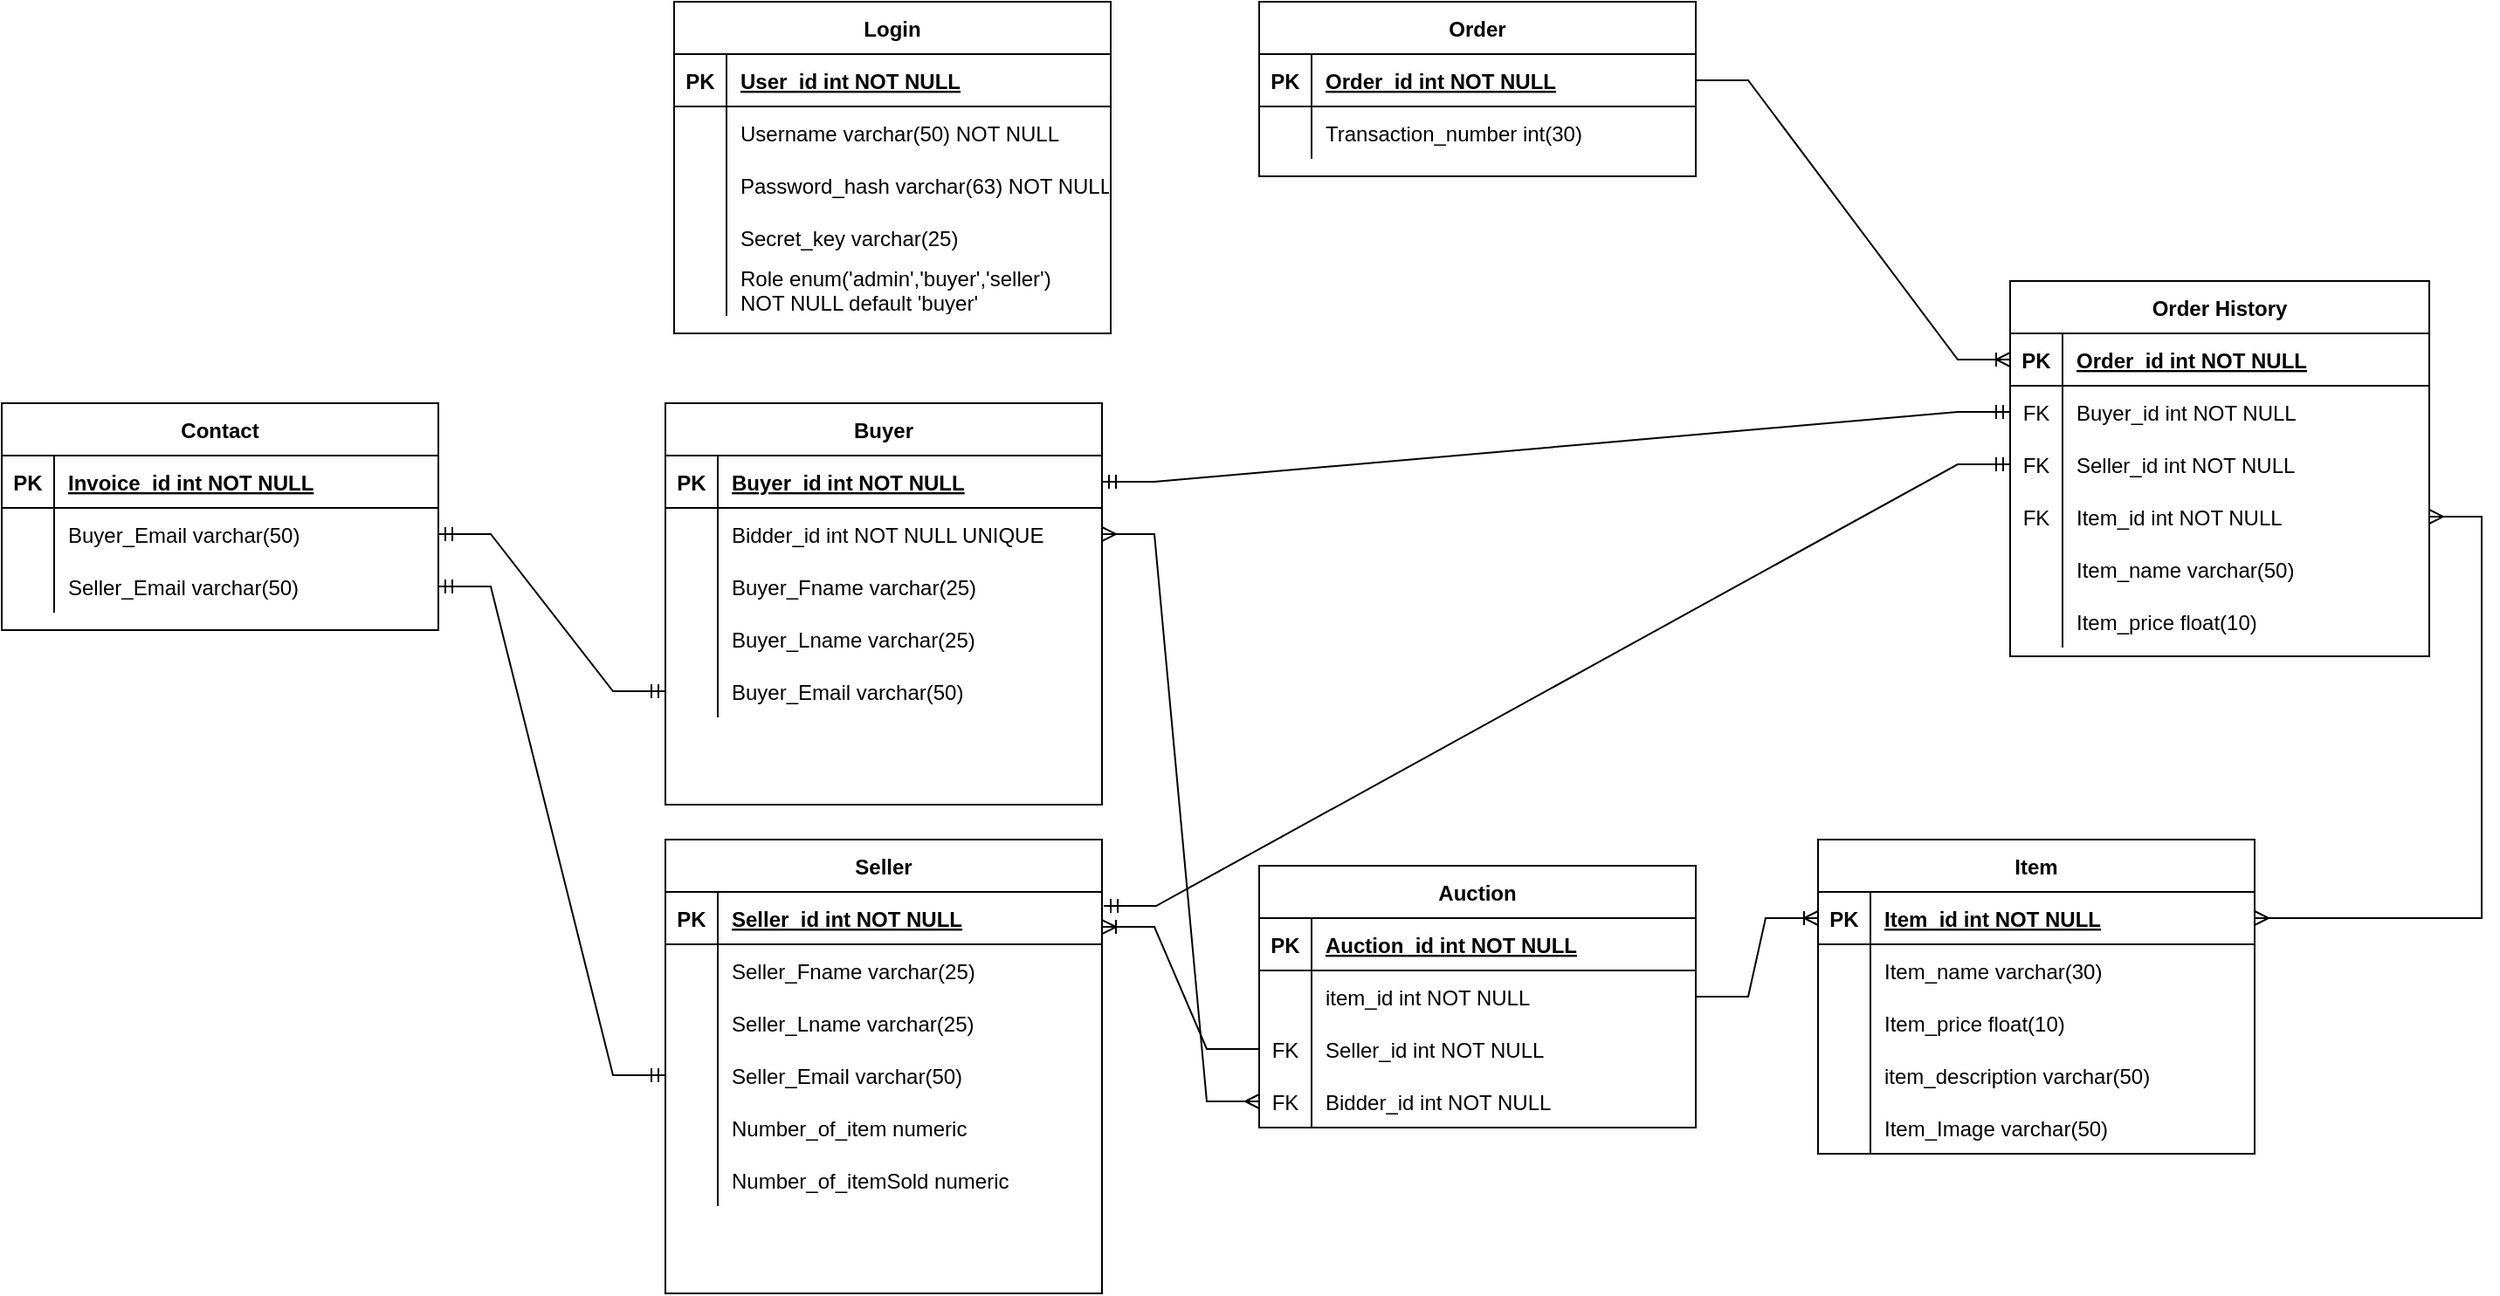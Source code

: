 <mxfile version="20.5.1" type="github">
  <diagram id="R2lEEEUBdFMjLlhIrx00" name="Page-1">
    <mxGraphModel dx="2512" dy="762" grid="1" gridSize="10" guides="1" tooltips="1" connect="1" arrows="1" fold="1" page="1" pageScale="1" pageWidth="850" pageHeight="1100" math="0" shadow="0" extFonts="Permanent Marker^https://fonts.googleapis.com/css?family=Permanent+Marker">
      <root>
        <mxCell id="0" />
        <mxCell id="1" parent="0" />
        <mxCell id="C-vyLk0tnHw3VtMMgP7b-23" value="Login" style="shape=table;startSize=30;container=1;collapsible=1;childLayout=tableLayout;fixedRows=1;rowLines=0;fontStyle=1;align=center;resizeLast=1;" parent="1" vertex="1">
          <mxGeometry x="175" y="40" width="250" height="190" as="geometry" />
        </mxCell>
        <mxCell id="C-vyLk0tnHw3VtMMgP7b-24" value="" style="shape=partialRectangle;collapsible=0;dropTarget=0;pointerEvents=0;fillColor=none;points=[[0,0.5],[1,0.5]];portConstraint=eastwest;top=0;left=0;right=0;bottom=1;" parent="C-vyLk0tnHw3VtMMgP7b-23" vertex="1">
          <mxGeometry y="30" width="250" height="30" as="geometry" />
        </mxCell>
        <mxCell id="C-vyLk0tnHw3VtMMgP7b-25" value="PK" style="shape=partialRectangle;overflow=hidden;connectable=0;fillColor=none;top=0;left=0;bottom=0;right=0;fontStyle=1;" parent="C-vyLk0tnHw3VtMMgP7b-24" vertex="1">
          <mxGeometry width="30" height="30" as="geometry">
            <mxRectangle width="30" height="30" as="alternateBounds" />
          </mxGeometry>
        </mxCell>
        <mxCell id="C-vyLk0tnHw3VtMMgP7b-26" value="User_id int NOT NULL " style="shape=partialRectangle;overflow=hidden;connectable=0;fillColor=none;top=0;left=0;bottom=0;right=0;align=left;spacingLeft=6;fontStyle=5;" parent="C-vyLk0tnHw3VtMMgP7b-24" vertex="1">
          <mxGeometry x="30" width="220" height="30" as="geometry">
            <mxRectangle width="220" height="30" as="alternateBounds" />
          </mxGeometry>
        </mxCell>
        <mxCell id="C-vyLk0tnHw3VtMMgP7b-27" value="" style="shape=partialRectangle;collapsible=0;dropTarget=0;pointerEvents=0;fillColor=none;points=[[0,0.5],[1,0.5]];portConstraint=eastwest;top=0;left=0;right=0;bottom=0;" parent="C-vyLk0tnHw3VtMMgP7b-23" vertex="1">
          <mxGeometry y="60" width="250" height="30" as="geometry" />
        </mxCell>
        <mxCell id="C-vyLk0tnHw3VtMMgP7b-28" value="" style="shape=partialRectangle;overflow=hidden;connectable=0;fillColor=none;top=0;left=0;bottom=0;right=0;" parent="C-vyLk0tnHw3VtMMgP7b-27" vertex="1">
          <mxGeometry width="30" height="30" as="geometry">
            <mxRectangle width="30" height="30" as="alternateBounds" />
          </mxGeometry>
        </mxCell>
        <mxCell id="C-vyLk0tnHw3VtMMgP7b-29" value="Username varchar(50) NOT NULL" style="shape=partialRectangle;overflow=hidden;connectable=0;fillColor=none;top=0;left=0;bottom=0;right=0;align=left;spacingLeft=6;" parent="C-vyLk0tnHw3VtMMgP7b-27" vertex="1">
          <mxGeometry x="30" width="220" height="30" as="geometry">
            <mxRectangle width="220" height="30" as="alternateBounds" />
          </mxGeometry>
        </mxCell>
        <mxCell id="_lSd-a1rC-g0M-HqRuhi-21" value="" style="shape=partialRectangle;collapsible=0;dropTarget=0;pointerEvents=0;fillColor=none;points=[[0,0.5],[1,0.5]];portConstraint=eastwest;top=0;left=0;right=0;bottom=0;" parent="C-vyLk0tnHw3VtMMgP7b-23" vertex="1">
          <mxGeometry y="90" width="250" height="30" as="geometry" />
        </mxCell>
        <mxCell id="_lSd-a1rC-g0M-HqRuhi-22" value="" style="shape=partialRectangle;overflow=hidden;connectable=0;fillColor=none;top=0;left=0;bottom=0;right=0;" parent="_lSd-a1rC-g0M-HqRuhi-21" vertex="1">
          <mxGeometry width="30" height="30" as="geometry">
            <mxRectangle width="30" height="30" as="alternateBounds" />
          </mxGeometry>
        </mxCell>
        <mxCell id="_lSd-a1rC-g0M-HqRuhi-23" value="Password_hash varchar(63) NOT NULL" style="shape=partialRectangle;overflow=hidden;connectable=0;fillColor=none;top=0;left=0;bottom=0;right=0;align=left;spacingLeft=6;" parent="_lSd-a1rC-g0M-HqRuhi-21" vertex="1">
          <mxGeometry x="30" width="220" height="30" as="geometry">
            <mxRectangle width="220" height="30" as="alternateBounds" />
          </mxGeometry>
        </mxCell>
        <mxCell id="_lSd-a1rC-g0M-HqRuhi-24" value="" style="shape=partialRectangle;collapsible=0;dropTarget=0;pointerEvents=0;fillColor=none;points=[[0,0.5],[1,0.5]];portConstraint=eastwest;top=0;left=0;right=0;bottom=0;" parent="C-vyLk0tnHw3VtMMgP7b-23" vertex="1">
          <mxGeometry y="120" width="250" height="30" as="geometry" />
        </mxCell>
        <mxCell id="_lSd-a1rC-g0M-HqRuhi-25" value="" style="shape=partialRectangle;overflow=hidden;connectable=0;fillColor=none;top=0;left=0;bottom=0;right=0;" parent="_lSd-a1rC-g0M-HqRuhi-24" vertex="1">
          <mxGeometry width="30" height="30" as="geometry">
            <mxRectangle width="30" height="30" as="alternateBounds" />
          </mxGeometry>
        </mxCell>
        <mxCell id="_lSd-a1rC-g0M-HqRuhi-26" value="Secret_key varchar(25)" style="shape=partialRectangle;overflow=hidden;connectable=0;fillColor=none;top=0;left=0;bottom=0;right=0;align=left;spacingLeft=6;" parent="_lSd-a1rC-g0M-HqRuhi-24" vertex="1">
          <mxGeometry x="30" width="220" height="30" as="geometry">
            <mxRectangle width="220" height="30" as="alternateBounds" />
          </mxGeometry>
        </mxCell>
        <mxCell id="_lSd-a1rC-g0M-HqRuhi-27" value="" style="shape=partialRectangle;collapsible=0;dropTarget=0;pointerEvents=0;fillColor=none;points=[[0,0.5],[1,0.5]];portConstraint=eastwest;top=0;left=0;right=0;bottom=0;" parent="C-vyLk0tnHw3VtMMgP7b-23" vertex="1">
          <mxGeometry y="150" width="250" height="30" as="geometry" />
        </mxCell>
        <mxCell id="_lSd-a1rC-g0M-HqRuhi-28" value="" style="shape=partialRectangle;overflow=hidden;connectable=0;fillColor=none;top=0;left=0;bottom=0;right=0;" parent="_lSd-a1rC-g0M-HqRuhi-27" vertex="1">
          <mxGeometry width="30" height="30" as="geometry">
            <mxRectangle width="30" height="30" as="alternateBounds" />
          </mxGeometry>
        </mxCell>
        <mxCell id="_lSd-a1rC-g0M-HqRuhi-29" value="Role enum(&#39;admin&#39;,&#39;buyer&#39;,&#39;seller&#39;) &#xa;NOT NULL default &#39;buyer&#39;" style="shape=partialRectangle;overflow=hidden;connectable=0;fillColor=none;top=0;left=0;bottom=0;right=0;align=left;spacingLeft=6;" parent="_lSd-a1rC-g0M-HqRuhi-27" vertex="1">
          <mxGeometry x="30" width="220" height="30" as="geometry">
            <mxRectangle width="220" height="30" as="alternateBounds" />
          </mxGeometry>
        </mxCell>
        <mxCell id="_lSd-a1rC-g0M-HqRuhi-33" value="Order History" style="shape=table;startSize=30;container=1;collapsible=1;childLayout=tableLayout;fixedRows=1;rowLines=0;fontStyle=1;align=center;resizeLast=1;" parent="1" vertex="1">
          <mxGeometry x="940" y="200" width="240" height="215" as="geometry" />
        </mxCell>
        <mxCell id="_lSd-a1rC-g0M-HqRuhi-34" value="" style="shape=tableRow;horizontal=0;startSize=0;swimlaneHead=0;swimlaneBody=0;fillColor=none;collapsible=0;dropTarget=0;points=[[0,0.5],[1,0.5]];portConstraint=eastwest;top=0;left=0;right=0;bottom=1;" parent="_lSd-a1rC-g0M-HqRuhi-33" vertex="1">
          <mxGeometry y="30" width="240" height="30" as="geometry" />
        </mxCell>
        <mxCell id="_lSd-a1rC-g0M-HqRuhi-35" value="PK" style="shape=partialRectangle;connectable=0;fillColor=none;top=0;left=0;bottom=0;right=0;fontStyle=1;overflow=hidden;" parent="_lSd-a1rC-g0M-HqRuhi-34" vertex="1">
          <mxGeometry width="30" height="30" as="geometry">
            <mxRectangle width="30" height="30" as="alternateBounds" />
          </mxGeometry>
        </mxCell>
        <mxCell id="_lSd-a1rC-g0M-HqRuhi-36" value="Order_id int NOT NULL" style="shape=partialRectangle;connectable=0;fillColor=none;top=0;left=0;bottom=0;right=0;align=left;spacingLeft=6;fontStyle=5;overflow=hidden;" parent="_lSd-a1rC-g0M-HqRuhi-34" vertex="1">
          <mxGeometry x="30" width="210" height="30" as="geometry">
            <mxRectangle width="210" height="30" as="alternateBounds" />
          </mxGeometry>
        </mxCell>
        <mxCell id="_lSd-a1rC-g0M-HqRuhi-37" value="" style="shape=tableRow;horizontal=0;startSize=0;swimlaneHead=0;swimlaneBody=0;fillColor=none;collapsible=0;dropTarget=0;points=[[0,0.5],[1,0.5]];portConstraint=eastwest;top=0;left=0;right=0;bottom=0;" parent="_lSd-a1rC-g0M-HqRuhi-33" vertex="1">
          <mxGeometry y="60" width="240" height="30" as="geometry" />
        </mxCell>
        <mxCell id="_lSd-a1rC-g0M-HqRuhi-38" value="FK" style="shape=partialRectangle;connectable=0;fillColor=none;top=0;left=0;bottom=0;right=0;editable=1;overflow=hidden;" parent="_lSd-a1rC-g0M-HqRuhi-37" vertex="1">
          <mxGeometry width="30" height="30" as="geometry">
            <mxRectangle width="30" height="30" as="alternateBounds" />
          </mxGeometry>
        </mxCell>
        <mxCell id="_lSd-a1rC-g0M-HqRuhi-39" value="Buyer_id int NOT NULL" style="shape=partialRectangle;connectable=0;fillColor=none;top=0;left=0;bottom=0;right=0;align=left;spacingLeft=6;overflow=hidden;" parent="_lSd-a1rC-g0M-HqRuhi-37" vertex="1">
          <mxGeometry x="30" width="210" height="30" as="geometry">
            <mxRectangle width="210" height="30" as="alternateBounds" />
          </mxGeometry>
        </mxCell>
        <mxCell id="_lSd-a1rC-g0M-HqRuhi-49" value="" style="shape=tableRow;horizontal=0;startSize=0;swimlaneHead=0;swimlaneBody=0;fillColor=none;collapsible=0;dropTarget=0;points=[[0,0.5],[1,0.5]];portConstraint=eastwest;top=0;left=0;right=0;bottom=0;" parent="_lSd-a1rC-g0M-HqRuhi-33" vertex="1">
          <mxGeometry y="90" width="240" height="30" as="geometry" />
        </mxCell>
        <mxCell id="_lSd-a1rC-g0M-HqRuhi-50" value="FK" style="shape=partialRectangle;connectable=0;fillColor=none;top=0;left=0;bottom=0;right=0;editable=1;overflow=hidden;" parent="_lSd-a1rC-g0M-HqRuhi-49" vertex="1">
          <mxGeometry width="30" height="30" as="geometry">
            <mxRectangle width="30" height="30" as="alternateBounds" />
          </mxGeometry>
        </mxCell>
        <mxCell id="_lSd-a1rC-g0M-HqRuhi-51" value="Seller_id int NOT NULL" style="shape=partialRectangle;connectable=0;fillColor=none;top=0;left=0;bottom=0;right=0;align=left;spacingLeft=6;overflow=hidden;" parent="_lSd-a1rC-g0M-HqRuhi-49" vertex="1">
          <mxGeometry x="30" width="210" height="30" as="geometry">
            <mxRectangle width="210" height="30" as="alternateBounds" />
          </mxGeometry>
        </mxCell>
        <mxCell id="_lSd-a1rC-g0M-HqRuhi-40" value="" style="shape=tableRow;horizontal=0;startSize=0;swimlaneHead=0;swimlaneBody=0;fillColor=none;collapsible=0;dropTarget=0;points=[[0,0.5],[1,0.5]];portConstraint=eastwest;top=0;left=0;right=0;bottom=0;" parent="_lSd-a1rC-g0M-HqRuhi-33" vertex="1">
          <mxGeometry y="120" width="240" height="30" as="geometry" />
        </mxCell>
        <mxCell id="_lSd-a1rC-g0M-HqRuhi-41" value="FK" style="shape=partialRectangle;connectable=0;fillColor=none;top=0;left=0;bottom=0;right=0;editable=1;overflow=hidden;" parent="_lSd-a1rC-g0M-HqRuhi-40" vertex="1">
          <mxGeometry width="30" height="30" as="geometry">
            <mxRectangle width="30" height="30" as="alternateBounds" />
          </mxGeometry>
        </mxCell>
        <mxCell id="_lSd-a1rC-g0M-HqRuhi-42" value="Item_id int NOT NULL" style="shape=partialRectangle;connectable=0;fillColor=none;top=0;left=0;bottom=0;right=0;align=left;spacingLeft=6;overflow=hidden;" parent="_lSd-a1rC-g0M-HqRuhi-40" vertex="1">
          <mxGeometry x="30" width="210" height="30" as="geometry">
            <mxRectangle width="210" height="30" as="alternateBounds" />
          </mxGeometry>
        </mxCell>
        <mxCell id="_lSd-a1rC-g0M-HqRuhi-43" value="" style="shape=tableRow;horizontal=0;startSize=0;swimlaneHead=0;swimlaneBody=0;fillColor=none;collapsible=0;dropTarget=0;points=[[0,0.5],[1,0.5]];portConstraint=eastwest;top=0;left=0;right=0;bottom=0;" parent="_lSd-a1rC-g0M-HqRuhi-33" vertex="1">
          <mxGeometry y="150" width="240" height="30" as="geometry" />
        </mxCell>
        <mxCell id="_lSd-a1rC-g0M-HqRuhi-44" value="" style="shape=partialRectangle;connectable=0;fillColor=none;top=0;left=0;bottom=0;right=0;editable=1;overflow=hidden;" parent="_lSd-a1rC-g0M-HqRuhi-43" vertex="1">
          <mxGeometry width="30" height="30" as="geometry">
            <mxRectangle width="30" height="30" as="alternateBounds" />
          </mxGeometry>
        </mxCell>
        <mxCell id="_lSd-a1rC-g0M-HqRuhi-45" value="Item_name varchar(50)" style="shape=partialRectangle;connectable=0;fillColor=none;top=0;left=0;bottom=0;right=0;align=left;spacingLeft=6;overflow=hidden;" parent="_lSd-a1rC-g0M-HqRuhi-43" vertex="1">
          <mxGeometry x="30" width="210" height="30" as="geometry">
            <mxRectangle width="210" height="30" as="alternateBounds" />
          </mxGeometry>
        </mxCell>
        <mxCell id="_lSd-a1rC-g0M-HqRuhi-46" value="" style="shape=tableRow;horizontal=0;startSize=0;swimlaneHead=0;swimlaneBody=0;fillColor=none;collapsible=0;dropTarget=0;points=[[0,0.5],[1,0.5]];portConstraint=eastwest;top=0;left=0;right=0;bottom=0;" parent="_lSd-a1rC-g0M-HqRuhi-33" vertex="1">
          <mxGeometry y="180" width="240" height="30" as="geometry" />
        </mxCell>
        <mxCell id="_lSd-a1rC-g0M-HqRuhi-47" value="" style="shape=partialRectangle;connectable=0;fillColor=none;top=0;left=0;bottom=0;right=0;editable=1;overflow=hidden;" parent="_lSd-a1rC-g0M-HqRuhi-46" vertex="1">
          <mxGeometry width="30" height="30" as="geometry">
            <mxRectangle width="30" height="30" as="alternateBounds" />
          </mxGeometry>
        </mxCell>
        <mxCell id="_lSd-a1rC-g0M-HqRuhi-48" value="Item_price float(10)" style="shape=partialRectangle;connectable=0;fillColor=none;top=0;left=0;bottom=0;right=0;align=left;spacingLeft=6;overflow=hidden;" parent="_lSd-a1rC-g0M-HqRuhi-46" vertex="1">
          <mxGeometry x="30" width="210" height="30" as="geometry">
            <mxRectangle width="210" height="30" as="alternateBounds" />
          </mxGeometry>
        </mxCell>
        <mxCell id="_lSd-a1rC-g0M-HqRuhi-52" value="Buyer" style="shape=table;startSize=30;container=1;collapsible=1;childLayout=tableLayout;fixedRows=1;rowLines=0;fontStyle=1;align=center;resizeLast=1;" parent="1" vertex="1">
          <mxGeometry x="170" y="270" width="250" height="230" as="geometry" />
        </mxCell>
        <mxCell id="_lSd-a1rC-g0M-HqRuhi-53" value="" style="shape=tableRow;horizontal=0;startSize=0;swimlaneHead=0;swimlaneBody=0;fillColor=none;collapsible=0;dropTarget=0;points=[[0,0.5],[1,0.5]];portConstraint=eastwest;top=0;left=0;right=0;bottom=1;" parent="_lSd-a1rC-g0M-HqRuhi-52" vertex="1">
          <mxGeometry y="30" width="250" height="30" as="geometry" />
        </mxCell>
        <mxCell id="_lSd-a1rC-g0M-HqRuhi-54" value="PK" style="shape=partialRectangle;connectable=0;fillColor=none;top=0;left=0;bottom=0;right=0;fontStyle=1;overflow=hidden;" parent="_lSd-a1rC-g0M-HqRuhi-53" vertex="1">
          <mxGeometry width="30" height="30" as="geometry">
            <mxRectangle width="30" height="30" as="alternateBounds" />
          </mxGeometry>
        </mxCell>
        <mxCell id="_lSd-a1rC-g0M-HqRuhi-55" value="Buyer_id int NOT NULL" style="shape=partialRectangle;connectable=0;fillColor=none;top=0;left=0;bottom=0;right=0;align=left;spacingLeft=6;fontStyle=5;overflow=hidden;" parent="_lSd-a1rC-g0M-HqRuhi-53" vertex="1">
          <mxGeometry x="30" width="220" height="30" as="geometry">
            <mxRectangle width="220" height="30" as="alternateBounds" />
          </mxGeometry>
        </mxCell>
        <mxCell id="_lSd-a1rC-g0M-HqRuhi-62" value="" style="shape=tableRow;horizontal=0;startSize=0;swimlaneHead=0;swimlaneBody=0;fillColor=none;collapsible=0;dropTarget=0;points=[[0,0.5],[1,0.5]];portConstraint=eastwest;top=0;left=0;right=0;bottom=0;" parent="_lSd-a1rC-g0M-HqRuhi-52" vertex="1">
          <mxGeometry y="60" width="250" height="30" as="geometry" />
        </mxCell>
        <mxCell id="_lSd-a1rC-g0M-HqRuhi-63" value="" style="shape=partialRectangle;connectable=0;fillColor=none;top=0;left=0;bottom=0;right=0;editable=1;overflow=hidden;" parent="_lSd-a1rC-g0M-HqRuhi-62" vertex="1">
          <mxGeometry width="30" height="30" as="geometry">
            <mxRectangle width="30" height="30" as="alternateBounds" />
          </mxGeometry>
        </mxCell>
        <mxCell id="_lSd-a1rC-g0M-HqRuhi-64" value="Bidder_id int NOT NULL UNIQUE" style="shape=partialRectangle;connectable=0;fillColor=none;top=0;left=0;bottom=0;right=0;align=left;spacingLeft=6;overflow=hidden;" parent="_lSd-a1rC-g0M-HqRuhi-62" vertex="1">
          <mxGeometry x="30" width="220" height="30" as="geometry">
            <mxRectangle width="220" height="30" as="alternateBounds" />
          </mxGeometry>
        </mxCell>
        <mxCell id="_lSd-a1rC-g0M-HqRuhi-56" value="" style="shape=tableRow;horizontal=0;startSize=0;swimlaneHead=0;swimlaneBody=0;fillColor=none;collapsible=0;dropTarget=0;points=[[0,0.5],[1,0.5]];portConstraint=eastwest;top=0;left=0;right=0;bottom=0;" parent="_lSd-a1rC-g0M-HqRuhi-52" vertex="1">
          <mxGeometry y="90" width="250" height="30" as="geometry" />
        </mxCell>
        <mxCell id="_lSd-a1rC-g0M-HqRuhi-57" value="" style="shape=partialRectangle;connectable=0;fillColor=none;top=0;left=0;bottom=0;right=0;editable=1;overflow=hidden;" parent="_lSd-a1rC-g0M-HqRuhi-56" vertex="1">
          <mxGeometry width="30" height="30" as="geometry">
            <mxRectangle width="30" height="30" as="alternateBounds" />
          </mxGeometry>
        </mxCell>
        <mxCell id="_lSd-a1rC-g0M-HqRuhi-58" value="Buyer_Fname varchar(25)" style="shape=partialRectangle;connectable=0;fillColor=none;top=0;left=0;bottom=0;right=0;align=left;spacingLeft=6;overflow=hidden;" parent="_lSd-a1rC-g0M-HqRuhi-56" vertex="1">
          <mxGeometry x="30" width="220" height="30" as="geometry">
            <mxRectangle width="220" height="30" as="alternateBounds" />
          </mxGeometry>
        </mxCell>
        <mxCell id="_lSd-a1rC-g0M-HqRuhi-59" value="" style="shape=tableRow;horizontal=0;startSize=0;swimlaneHead=0;swimlaneBody=0;fillColor=none;collapsible=0;dropTarget=0;points=[[0,0.5],[1,0.5]];portConstraint=eastwest;top=0;left=0;right=0;bottom=0;" parent="_lSd-a1rC-g0M-HqRuhi-52" vertex="1">
          <mxGeometry y="120" width="250" height="30" as="geometry" />
        </mxCell>
        <mxCell id="_lSd-a1rC-g0M-HqRuhi-60" value="" style="shape=partialRectangle;connectable=0;fillColor=none;top=0;left=0;bottom=0;right=0;editable=1;overflow=hidden;" parent="_lSd-a1rC-g0M-HqRuhi-59" vertex="1">
          <mxGeometry width="30" height="30" as="geometry">
            <mxRectangle width="30" height="30" as="alternateBounds" />
          </mxGeometry>
        </mxCell>
        <mxCell id="_lSd-a1rC-g0M-HqRuhi-61" value="Buyer_Lname varchar(25)" style="shape=partialRectangle;connectable=0;fillColor=none;top=0;left=0;bottom=0;right=0;align=left;spacingLeft=6;overflow=hidden;" parent="_lSd-a1rC-g0M-HqRuhi-59" vertex="1">
          <mxGeometry x="30" width="220" height="30" as="geometry">
            <mxRectangle width="220" height="30" as="alternateBounds" />
          </mxGeometry>
        </mxCell>
        <mxCell id="T-8XhA00Zrb-zEVhztFr-24" value="" style="shape=tableRow;horizontal=0;startSize=0;swimlaneHead=0;swimlaneBody=0;fillColor=none;collapsible=0;dropTarget=0;points=[[0,0.5],[1,0.5]];portConstraint=eastwest;top=0;left=0;right=0;bottom=0;" vertex="1" parent="_lSd-a1rC-g0M-HqRuhi-52">
          <mxGeometry y="150" width="250" height="30" as="geometry" />
        </mxCell>
        <mxCell id="T-8XhA00Zrb-zEVhztFr-25" value="" style="shape=partialRectangle;connectable=0;fillColor=none;top=0;left=0;bottom=0;right=0;editable=1;overflow=hidden;" vertex="1" parent="T-8XhA00Zrb-zEVhztFr-24">
          <mxGeometry width="30" height="30" as="geometry">
            <mxRectangle width="30" height="30" as="alternateBounds" />
          </mxGeometry>
        </mxCell>
        <mxCell id="T-8XhA00Zrb-zEVhztFr-26" value="Buyer_Email varchar(50)" style="shape=partialRectangle;connectable=0;fillColor=none;top=0;left=0;bottom=0;right=0;align=left;spacingLeft=6;overflow=hidden;" vertex="1" parent="T-8XhA00Zrb-zEVhztFr-24">
          <mxGeometry x="30" width="220" height="30" as="geometry">
            <mxRectangle width="220" height="30" as="alternateBounds" />
          </mxGeometry>
        </mxCell>
        <mxCell id="_lSd-a1rC-g0M-HqRuhi-65" value="Seller" style="shape=table;startSize=30;container=1;collapsible=1;childLayout=tableLayout;fixedRows=1;rowLines=0;fontStyle=1;align=center;resizeLast=1;" parent="1" vertex="1">
          <mxGeometry x="170" y="520" width="250" height="260" as="geometry" />
        </mxCell>
        <mxCell id="_lSd-a1rC-g0M-HqRuhi-66" value="" style="shape=tableRow;horizontal=0;startSize=0;swimlaneHead=0;swimlaneBody=0;fillColor=none;collapsible=0;dropTarget=0;points=[[0,0.5],[1,0.5]];portConstraint=eastwest;top=0;left=0;right=0;bottom=1;" parent="_lSd-a1rC-g0M-HqRuhi-65" vertex="1">
          <mxGeometry y="30" width="250" height="30" as="geometry" />
        </mxCell>
        <mxCell id="_lSd-a1rC-g0M-HqRuhi-67" value="PK" style="shape=partialRectangle;connectable=0;fillColor=none;top=0;left=0;bottom=0;right=0;fontStyle=1;overflow=hidden;" parent="_lSd-a1rC-g0M-HqRuhi-66" vertex="1">
          <mxGeometry width="30" height="30" as="geometry">
            <mxRectangle width="30" height="30" as="alternateBounds" />
          </mxGeometry>
        </mxCell>
        <mxCell id="_lSd-a1rC-g0M-HqRuhi-68" value="Seller_id int NOT NULL" style="shape=partialRectangle;connectable=0;fillColor=none;top=0;left=0;bottom=0;right=0;align=left;spacingLeft=6;fontStyle=5;overflow=hidden;" parent="_lSd-a1rC-g0M-HqRuhi-66" vertex="1">
          <mxGeometry x="30" width="220" height="30" as="geometry">
            <mxRectangle width="220" height="30" as="alternateBounds" />
          </mxGeometry>
        </mxCell>
        <mxCell id="_lSd-a1rC-g0M-HqRuhi-69" value="" style="shape=tableRow;horizontal=0;startSize=0;swimlaneHead=0;swimlaneBody=0;fillColor=none;collapsible=0;dropTarget=0;points=[[0,0.5],[1,0.5]];portConstraint=eastwest;top=0;left=0;right=0;bottom=0;" parent="_lSd-a1rC-g0M-HqRuhi-65" vertex="1">
          <mxGeometry y="60" width="250" height="30" as="geometry" />
        </mxCell>
        <mxCell id="_lSd-a1rC-g0M-HqRuhi-70" value="" style="shape=partialRectangle;connectable=0;fillColor=none;top=0;left=0;bottom=0;right=0;editable=1;overflow=hidden;" parent="_lSd-a1rC-g0M-HqRuhi-69" vertex="1">
          <mxGeometry width="30" height="30" as="geometry">
            <mxRectangle width="30" height="30" as="alternateBounds" />
          </mxGeometry>
        </mxCell>
        <mxCell id="_lSd-a1rC-g0M-HqRuhi-71" value="Seller_Fname varchar(25)" style="shape=partialRectangle;connectable=0;fillColor=none;top=0;left=0;bottom=0;right=0;align=left;spacingLeft=6;overflow=hidden;" parent="_lSd-a1rC-g0M-HqRuhi-69" vertex="1">
          <mxGeometry x="30" width="220" height="30" as="geometry">
            <mxRectangle width="220" height="30" as="alternateBounds" />
          </mxGeometry>
        </mxCell>
        <mxCell id="_lSd-a1rC-g0M-HqRuhi-72" value="" style="shape=tableRow;horizontal=0;startSize=0;swimlaneHead=0;swimlaneBody=0;fillColor=none;collapsible=0;dropTarget=0;points=[[0,0.5],[1,0.5]];portConstraint=eastwest;top=0;left=0;right=0;bottom=0;" parent="_lSd-a1rC-g0M-HqRuhi-65" vertex="1">
          <mxGeometry y="90" width="250" height="30" as="geometry" />
        </mxCell>
        <mxCell id="_lSd-a1rC-g0M-HqRuhi-73" value="" style="shape=partialRectangle;connectable=0;fillColor=none;top=0;left=0;bottom=0;right=0;editable=1;overflow=hidden;" parent="_lSd-a1rC-g0M-HqRuhi-72" vertex="1">
          <mxGeometry width="30" height="30" as="geometry">
            <mxRectangle width="30" height="30" as="alternateBounds" />
          </mxGeometry>
        </mxCell>
        <mxCell id="_lSd-a1rC-g0M-HqRuhi-74" value="Seller_Lname varchar(25)" style="shape=partialRectangle;connectable=0;fillColor=none;top=0;left=0;bottom=0;right=0;align=left;spacingLeft=6;overflow=hidden;" parent="_lSd-a1rC-g0M-HqRuhi-72" vertex="1">
          <mxGeometry x="30" width="220" height="30" as="geometry">
            <mxRectangle width="220" height="30" as="alternateBounds" />
          </mxGeometry>
        </mxCell>
        <mxCell id="T-8XhA00Zrb-zEVhztFr-21" value="" style="shape=tableRow;horizontal=0;startSize=0;swimlaneHead=0;swimlaneBody=0;fillColor=none;collapsible=0;dropTarget=0;points=[[0,0.5],[1,0.5]];portConstraint=eastwest;top=0;left=0;right=0;bottom=0;" vertex="1" parent="_lSd-a1rC-g0M-HqRuhi-65">
          <mxGeometry y="120" width="250" height="30" as="geometry" />
        </mxCell>
        <mxCell id="T-8XhA00Zrb-zEVhztFr-22" value="" style="shape=partialRectangle;connectable=0;fillColor=none;top=0;left=0;bottom=0;right=0;editable=1;overflow=hidden;" vertex="1" parent="T-8XhA00Zrb-zEVhztFr-21">
          <mxGeometry width="30" height="30" as="geometry">
            <mxRectangle width="30" height="30" as="alternateBounds" />
          </mxGeometry>
        </mxCell>
        <mxCell id="T-8XhA00Zrb-zEVhztFr-23" value="Seller_Email varchar(50)" style="shape=partialRectangle;connectable=0;fillColor=none;top=0;left=0;bottom=0;right=0;align=left;spacingLeft=6;overflow=hidden;" vertex="1" parent="T-8XhA00Zrb-zEVhztFr-21">
          <mxGeometry x="30" width="220" height="30" as="geometry">
            <mxRectangle width="220" height="30" as="alternateBounds" />
          </mxGeometry>
        </mxCell>
        <mxCell id="T-8XhA00Zrb-zEVhztFr-18" value="" style="shape=tableRow;horizontal=0;startSize=0;swimlaneHead=0;swimlaneBody=0;fillColor=none;collapsible=0;dropTarget=0;points=[[0,0.5],[1,0.5]];portConstraint=eastwest;top=0;left=0;right=0;bottom=0;" vertex="1" parent="_lSd-a1rC-g0M-HqRuhi-65">
          <mxGeometry y="150" width="250" height="30" as="geometry" />
        </mxCell>
        <mxCell id="T-8XhA00Zrb-zEVhztFr-19" value="" style="shape=partialRectangle;connectable=0;fillColor=none;top=0;left=0;bottom=0;right=0;editable=1;overflow=hidden;" vertex="1" parent="T-8XhA00Zrb-zEVhztFr-18">
          <mxGeometry width="30" height="30" as="geometry">
            <mxRectangle width="30" height="30" as="alternateBounds" />
          </mxGeometry>
        </mxCell>
        <mxCell id="T-8XhA00Zrb-zEVhztFr-20" value="Number_of_item numeric" style="shape=partialRectangle;connectable=0;fillColor=none;top=0;left=0;bottom=0;right=0;align=left;spacingLeft=6;overflow=hidden;" vertex="1" parent="T-8XhA00Zrb-zEVhztFr-18">
          <mxGeometry x="30" width="220" height="30" as="geometry">
            <mxRectangle width="220" height="30" as="alternateBounds" />
          </mxGeometry>
        </mxCell>
        <mxCell id="_lSd-a1rC-g0M-HqRuhi-75" value="" style="shape=tableRow;horizontal=0;startSize=0;swimlaneHead=0;swimlaneBody=0;fillColor=none;collapsible=0;dropTarget=0;points=[[0,0.5],[1,0.5]];portConstraint=eastwest;top=0;left=0;right=0;bottom=0;" parent="_lSd-a1rC-g0M-HqRuhi-65" vertex="1">
          <mxGeometry y="180" width="250" height="30" as="geometry" />
        </mxCell>
        <mxCell id="_lSd-a1rC-g0M-HqRuhi-76" value="" style="shape=partialRectangle;connectable=0;fillColor=none;top=0;left=0;bottom=0;right=0;editable=1;overflow=hidden;" parent="_lSd-a1rC-g0M-HqRuhi-75" vertex="1">
          <mxGeometry width="30" height="30" as="geometry">
            <mxRectangle width="30" height="30" as="alternateBounds" />
          </mxGeometry>
        </mxCell>
        <mxCell id="_lSd-a1rC-g0M-HqRuhi-77" value="Number_of_itemSold numeric" style="shape=partialRectangle;connectable=0;fillColor=none;top=0;left=0;bottom=0;right=0;align=left;spacingLeft=6;overflow=hidden;" parent="_lSd-a1rC-g0M-HqRuhi-75" vertex="1">
          <mxGeometry x="30" width="220" height="30" as="geometry">
            <mxRectangle width="220" height="30" as="alternateBounds" />
          </mxGeometry>
        </mxCell>
        <mxCell id="_lSd-a1rC-g0M-HqRuhi-78" value="Item" style="shape=table;startSize=30;container=1;collapsible=1;childLayout=tableLayout;fixedRows=1;rowLines=0;fontStyle=1;align=center;resizeLast=1;" parent="1" vertex="1">
          <mxGeometry x="830" y="520" width="250" height="180" as="geometry" />
        </mxCell>
        <mxCell id="_lSd-a1rC-g0M-HqRuhi-79" value="" style="shape=tableRow;horizontal=0;startSize=0;swimlaneHead=0;swimlaneBody=0;fillColor=none;collapsible=0;dropTarget=0;points=[[0,0.5],[1,0.5]];portConstraint=eastwest;top=0;left=0;right=0;bottom=1;" parent="_lSd-a1rC-g0M-HqRuhi-78" vertex="1">
          <mxGeometry y="30" width="250" height="30" as="geometry" />
        </mxCell>
        <mxCell id="_lSd-a1rC-g0M-HqRuhi-80" value="PK" style="shape=partialRectangle;connectable=0;fillColor=none;top=0;left=0;bottom=0;right=0;fontStyle=1;overflow=hidden;" parent="_lSd-a1rC-g0M-HqRuhi-79" vertex="1">
          <mxGeometry width="30" height="30" as="geometry">
            <mxRectangle width="30" height="30" as="alternateBounds" />
          </mxGeometry>
        </mxCell>
        <mxCell id="_lSd-a1rC-g0M-HqRuhi-81" value="Item_id int NOT NULL" style="shape=partialRectangle;connectable=0;fillColor=none;top=0;left=0;bottom=0;right=0;align=left;spacingLeft=6;fontStyle=5;overflow=hidden;" parent="_lSd-a1rC-g0M-HqRuhi-79" vertex="1">
          <mxGeometry x="30" width="220" height="30" as="geometry">
            <mxRectangle width="220" height="30" as="alternateBounds" />
          </mxGeometry>
        </mxCell>
        <mxCell id="_lSd-a1rC-g0M-HqRuhi-82" value="" style="shape=tableRow;horizontal=0;startSize=0;swimlaneHead=0;swimlaneBody=0;fillColor=none;collapsible=0;dropTarget=0;points=[[0,0.5],[1,0.5]];portConstraint=eastwest;top=0;left=0;right=0;bottom=0;" parent="_lSd-a1rC-g0M-HqRuhi-78" vertex="1">
          <mxGeometry y="60" width="250" height="30" as="geometry" />
        </mxCell>
        <mxCell id="_lSd-a1rC-g0M-HqRuhi-83" value="" style="shape=partialRectangle;connectable=0;fillColor=none;top=0;left=0;bottom=0;right=0;editable=1;overflow=hidden;" parent="_lSd-a1rC-g0M-HqRuhi-82" vertex="1">
          <mxGeometry width="30" height="30" as="geometry">
            <mxRectangle width="30" height="30" as="alternateBounds" />
          </mxGeometry>
        </mxCell>
        <mxCell id="_lSd-a1rC-g0M-HqRuhi-84" value="Item_name varchar(30) " style="shape=partialRectangle;connectable=0;fillColor=none;top=0;left=0;bottom=0;right=0;align=left;spacingLeft=6;overflow=hidden;" parent="_lSd-a1rC-g0M-HqRuhi-82" vertex="1">
          <mxGeometry x="30" width="220" height="30" as="geometry">
            <mxRectangle width="220" height="30" as="alternateBounds" />
          </mxGeometry>
        </mxCell>
        <mxCell id="_lSd-a1rC-g0M-HqRuhi-85" value="" style="shape=tableRow;horizontal=0;startSize=0;swimlaneHead=0;swimlaneBody=0;fillColor=none;collapsible=0;dropTarget=0;points=[[0,0.5],[1,0.5]];portConstraint=eastwest;top=0;left=0;right=0;bottom=0;" parent="_lSd-a1rC-g0M-HqRuhi-78" vertex="1">
          <mxGeometry y="90" width="250" height="30" as="geometry" />
        </mxCell>
        <mxCell id="_lSd-a1rC-g0M-HqRuhi-86" value="" style="shape=partialRectangle;connectable=0;fillColor=none;top=0;left=0;bottom=0;right=0;editable=1;overflow=hidden;" parent="_lSd-a1rC-g0M-HqRuhi-85" vertex="1">
          <mxGeometry width="30" height="30" as="geometry">
            <mxRectangle width="30" height="30" as="alternateBounds" />
          </mxGeometry>
        </mxCell>
        <mxCell id="_lSd-a1rC-g0M-HqRuhi-87" value="Item_price float(10)" style="shape=partialRectangle;connectable=0;fillColor=none;top=0;left=0;bottom=0;right=0;align=left;spacingLeft=6;overflow=hidden;" parent="_lSd-a1rC-g0M-HqRuhi-85" vertex="1">
          <mxGeometry x="30" width="220" height="30" as="geometry">
            <mxRectangle width="220" height="30" as="alternateBounds" />
          </mxGeometry>
        </mxCell>
        <mxCell id="_lSd-a1rC-g0M-HqRuhi-88" value="" style="shape=tableRow;horizontal=0;startSize=0;swimlaneHead=0;swimlaneBody=0;fillColor=none;collapsible=0;dropTarget=0;points=[[0,0.5],[1,0.5]];portConstraint=eastwest;top=0;left=0;right=0;bottom=0;" parent="_lSd-a1rC-g0M-HqRuhi-78" vertex="1">
          <mxGeometry y="120" width="250" height="30" as="geometry" />
        </mxCell>
        <mxCell id="_lSd-a1rC-g0M-HqRuhi-89" value="" style="shape=partialRectangle;connectable=0;fillColor=none;top=0;left=0;bottom=0;right=0;editable=1;overflow=hidden;" parent="_lSd-a1rC-g0M-HqRuhi-88" vertex="1">
          <mxGeometry width="30" height="30" as="geometry">
            <mxRectangle width="30" height="30" as="alternateBounds" />
          </mxGeometry>
        </mxCell>
        <mxCell id="_lSd-a1rC-g0M-HqRuhi-90" value="item_description varchar(50)" style="shape=partialRectangle;connectable=0;fillColor=none;top=0;left=0;bottom=0;right=0;align=left;spacingLeft=6;overflow=hidden;" parent="_lSd-a1rC-g0M-HqRuhi-88" vertex="1">
          <mxGeometry x="30" width="220" height="30" as="geometry">
            <mxRectangle width="220" height="30" as="alternateBounds" />
          </mxGeometry>
        </mxCell>
        <mxCell id="T-8XhA00Zrb-zEVhztFr-2" value="" style="shape=tableRow;horizontal=0;startSize=0;swimlaneHead=0;swimlaneBody=0;fillColor=none;collapsible=0;dropTarget=0;points=[[0,0.5],[1,0.5]];portConstraint=eastwest;top=0;left=0;right=0;bottom=0;" vertex="1" parent="_lSd-a1rC-g0M-HqRuhi-78">
          <mxGeometry y="150" width="250" height="30" as="geometry" />
        </mxCell>
        <mxCell id="T-8XhA00Zrb-zEVhztFr-3" value="" style="shape=partialRectangle;connectable=0;fillColor=none;top=0;left=0;bottom=0;right=0;editable=1;overflow=hidden;" vertex="1" parent="T-8XhA00Zrb-zEVhztFr-2">
          <mxGeometry width="30" height="30" as="geometry">
            <mxRectangle width="30" height="30" as="alternateBounds" />
          </mxGeometry>
        </mxCell>
        <mxCell id="T-8XhA00Zrb-zEVhztFr-4" value="Item_Image varchar(50)" style="shape=partialRectangle;connectable=0;fillColor=none;top=0;left=0;bottom=0;right=0;align=left;spacingLeft=6;overflow=hidden;" vertex="1" parent="T-8XhA00Zrb-zEVhztFr-2">
          <mxGeometry x="30" width="220" height="30" as="geometry">
            <mxRectangle width="220" height="30" as="alternateBounds" />
          </mxGeometry>
        </mxCell>
        <mxCell id="_lSd-a1rC-g0M-HqRuhi-91" value="Order" style="shape=table;startSize=30;container=1;collapsible=1;childLayout=tableLayout;fixedRows=1;rowLines=0;fontStyle=1;align=center;resizeLast=1;" parent="1" vertex="1">
          <mxGeometry x="510" y="40" width="250" height="100" as="geometry" />
        </mxCell>
        <mxCell id="_lSd-a1rC-g0M-HqRuhi-92" value="" style="shape=partialRectangle;collapsible=0;dropTarget=0;pointerEvents=0;fillColor=none;points=[[0,0.5],[1,0.5]];portConstraint=eastwest;top=0;left=0;right=0;bottom=1;" parent="_lSd-a1rC-g0M-HqRuhi-91" vertex="1">
          <mxGeometry y="30" width="250" height="30" as="geometry" />
        </mxCell>
        <mxCell id="_lSd-a1rC-g0M-HqRuhi-93" value="PK" style="shape=partialRectangle;overflow=hidden;connectable=0;fillColor=none;top=0;left=0;bottom=0;right=0;fontStyle=1;" parent="_lSd-a1rC-g0M-HqRuhi-92" vertex="1">
          <mxGeometry width="30" height="30" as="geometry">
            <mxRectangle width="30" height="30" as="alternateBounds" />
          </mxGeometry>
        </mxCell>
        <mxCell id="_lSd-a1rC-g0M-HqRuhi-94" value="Order_id int NOT NULL" style="shape=partialRectangle;overflow=hidden;connectable=0;fillColor=none;top=0;left=0;bottom=0;right=0;align=left;spacingLeft=6;fontStyle=5;" parent="_lSd-a1rC-g0M-HqRuhi-92" vertex="1">
          <mxGeometry x="30" width="220" height="30" as="geometry">
            <mxRectangle width="220" height="30" as="alternateBounds" />
          </mxGeometry>
        </mxCell>
        <mxCell id="_lSd-a1rC-g0M-HqRuhi-95" value="" style="shape=partialRectangle;collapsible=0;dropTarget=0;pointerEvents=0;fillColor=none;points=[[0,0.5],[1,0.5]];portConstraint=eastwest;top=0;left=0;right=0;bottom=0;" parent="_lSd-a1rC-g0M-HqRuhi-91" vertex="1">
          <mxGeometry y="60" width="250" height="30" as="geometry" />
        </mxCell>
        <mxCell id="_lSd-a1rC-g0M-HqRuhi-96" value="" style="shape=partialRectangle;overflow=hidden;connectable=0;fillColor=none;top=0;left=0;bottom=0;right=0;" parent="_lSd-a1rC-g0M-HqRuhi-95" vertex="1">
          <mxGeometry width="30" height="30" as="geometry">
            <mxRectangle width="30" height="30" as="alternateBounds" />
          </mxGeometry>
        </mxCell>
        <mxCell id="_lSd-a1rC-g0M-HqRuhi-97" value="Transaction_number int(30)" style="shape=partialRectangle;overflow=hidden;connectable=0;fillColor=none;top=0;left=0;bottom=0;right=0;align=left;spacingLeft=6;" parent="_lSd-a1rC-g0M-HqRuhi-95" vertex="1">
          <mxGeometry x="30" width="220" height="30" as="geometry">
            <mxRectangle width="220" height="30" as="alternateBounds" />
          </mxGeometry>
        </mxCell>
        <mxCell id="T-8XhA00Zrb-zEVhztFr-5" value="" style="edgeStyle=entityRelationEdgeStyle;fontSize=12;html=1;endArrow=ERmandOne;startArrow=ERmandOne;rounded=0;entryX=0;entryY=0.5;entryDx=0;entryDy=0;exitX=1;exitY=0.5;exitDx=0;exitDy=0;" edge="1" parent="1" source="_lSd-a1rC-g0M-HqRuhi-53" target="_lSd-a1rC-g0M-HqRuhi-37">
          <mxGeometry width="100" height="100" relative="1" as="geometry">
            <mxPoint x="690" y="290" as="sourcePoint" />
            <mxPoint x="790" y="190" as="targetPoint" />
          </mxGeometry>
        </mxCell>
        <mxCell id="T-8XhA00Zrb-zEVhztFr-6" value="" style="edgeStyle=entityRelationEdgeStyle;fontSize=12;html=1;endArrow=ERmandOne;startArrow=ERmandOne;rounded=0;entryX=0;entryY=0.5;entryDx=0;entryDy=0;exitX=1.004;exitY=0.267;exitDx=0;exitDy=0;exitPerimeter=0;" edge="1" parent="1" source="_lSd-a1rC-g0M-HqRuhi-66" target="_lSd-a1rC-g0M-HqRuhi-49">
          <mxGeometry width="100" height="100" relative="1" as="geometry">
            <mxPoint x="435" y="345" as="sourcePoint" />
            <mxPoint x="870" y="245" as="targetPoint" />
          </mxGeometry>
        </mxCell>
        <mxCell id="T-8XhA00Zrb-zEVhztFr-7" value="" style="edgeStyle=entityRelationEdgeStyle;fontSize=12;html=1;endArrow=ERmany;startArrow=ERmany;rounded=0;" edge="1" parent="1" source="_lSd-a1rC-g0M-HqRuhi-40" target="_lSd-a1rC-g0M-HqRuhi-79">
          <mxGeometry width="100" height="100" relative="1" as="geometry">
            <mxPoint x="1260" y="440" as="sourcePoint" />
            <mxPoint x="1210" y="645" as="targetPoint" />
          </mxGeometry>
        </mxCell>
        <mxCell id="T-8XhA00Zrb-zEVhztFr-27" value="Contact" style="shape=table;startSize=30;container=1;collapsible=1;childLayout=tableLayout;fixedRows=1;rowLines=0;fontStyle=1;align=center;resizeLast=1;" vertex="1" parent="1">
          <mxGeometry x="-210" y="270" width="250" height="130" as="geometry" />
        </mxCell>
        <mxCell id="T-8XhA00Zrb-zEVhztFr-28" value="" style="shape=partialRectangle;collapsible=0;dropTarget=0;pointerEvents=0;fillColor=none;points=[[0,0.5],[1,0.5]];portConstraint=eastwest;top=0;left=0;right=0;bottom=1;" vertex="1" parent="T-8XhA00Zrb-zEVhztFr-27">
          <mxGeometry y="30" width="250" height="30" as="geometry" />
        </mxCell>
        <mxCell id="T-8XhA00Zrb-zEVhztFr-29" value="PK" style="shape=partialRectangle;overflow=hidden;connectable=0;fillColor=none;top=0;left=0;bottom=0;right=0;fontStyle=1;" vertex="1" parent="T-8XhA00Zrb-zEVhztFr-28">
          <mxGeometry width="30" height="30" as="geometry">
            <mxRectangle width="30" height="30" as="alternateBounds" />
          </mxGeometry>
        </mxCell>
        <mxCell id="T-8XhA00Zrb-zEVhztFr-30" value="Invoice_id int NOT NULL" style="shape=partialRectangle;overflow=hidden;connectable=0;fillColor=none;top=0;left=0;bottom=0;right=0;align=left;spacingLeft=6;fontStyle=5;" vertex="1" parent="T-8XhA00Zrb-zEVhztFr-28">
          <mxGeometry x="30" width="220" height="30" as="geometry">
            <mxRectangle width="220" height="30" as="alternateBounds" />
          </mxGeometry>
        </mxCell>
        <mxCell id="T-8XhA00Zrb-zEVhztFr-34" value="" style="shape=partialRectangle;collapsible=0;dropTarget=0;pointerEvents=0;fillColor=none;points=[[0,0.5],[1,0.5]];portConstraint=eastwest;top=0;left=0;right=0;bottom=0;" vertex="1" parent="T-8XhA00Zrb-zEVhztFr-27">
          <mxGeometry y="60" width="250" height="30" as="geometry" />
        </mxCell>
        <mxCell id="T-8XhA00Zrb-zEVhztFr-35" value="" style="shape=partialRectangle;overflow=hidden;connectable=0;fillColor=none;top=0;left=0;bottom=0;right=0;" vertex="1" parent="T-8XhA00Zrb-zEVhztFr-34">
          <mxGeometry width="30" height="30" as="geometry">
            <mxRectangle width="30" height="30" as="alternateBounds" />
          </mxGeometry>
        </mxCell>
        <mxCell id="T-8XhA00Zrb-zEVhztFr-36" value="Buyer_Email varchar(50)" style="shape=partialRectangle;overflow=hidden;connectable=0;fillColor=none;top=0;left=0;bottom=0;right=0;align=left;spacingLeft=6;" vertex="1" parent="T-8XhA00Zrb-zEVhztFr-34">
          <mxGeometry x="30" width="220" height="30" as="geometry">
            <mxRectangle width="220" height="30" as="alternateBounds" />
          </mxGeometry>
        </mxCell>
        <mxCell id="T-8XhA00Zrb-zEVhztFr-31" value="" style="shape=partialRectangle;collapsible=0;dropTarget=0;pointerEvents=0;fillColor=none;points=[[0,0.5],[1,0.5]];portConstraint=eastwest;top=0;left=0;right=0;bottom=0;" vertex="1" parent="T-8XhA00Zrb-zEVhztFr-27">
          <mxGeometry y="90" width="250" height="30" as="geometry" />
        </mxCell>
        <mxCell id="T-8XhA00Zrb-zEVhztFr-32" value="" style="shape=partialRectangle;overflow=hidden;connectable=0;fillColor=none;top=0;left=0;bottom=0;right=0;" vertex="1" parent="T-8XhA00Zrb-zEVhztFr-31">
          <mxGeometry width="30" height="30" as="geometry">
            <mxRectangle width="30" height="30" as="alternateBounds" />
          </mxGeometry>
        </mxCell>
        <mxCell id="T-8XhA00Zrb-zEVhztFr-33" value="Seller_Email varchar(50)" style="shape=partialRectangle;overflow=hidden;connectable=0;fillColor=none;top=0;left=0;bottom=0;right=0;align=left;spacingLeft=6;" vertex="1" parent="T-8XhA00Zrb-zEVhztFr-31">
          <mxGeometry x="30" width="220" height="30" as="geometry">
            <mxRectangle width="220" height="30" as="alternateBounds" />
          </mxGeometry>
        </mxCell>
        <mxCell id="T-8XhA00Zrb-zEVhztFr-37" value="" style="edgeStyle=entityRelationEdgeStyle;fontSize=12;html=1;endArrow=ERmandOne;startArrow=ERmandOne;rounded=0;entryX=0;entryY=0.5;entryDx=0;entryDy=0;exitX=1;exitY=0.5;exitDx=0;exitDy=0;" edge="1" parent="1" source="T-8XhA00Zrb-zEVhztFr-34" target="T-8XhA00Zrb-zEVhztFr-24">
          <mxGeometry width="100" height="100" relative="1" as="geometry">
            <mxPoint x="-10" y="600" as="sourcePoint" />
            <mxPoint x="90" y="500" as="targetPoint" />
          </mxGeometry>
        </mxCell>
        <mxCell id="T-8XhA00Zrb-zEVhztFr-38" value="" style="edgeStyle=entityRelationEdgeStyle;fontSize=12;html=1;endArrow=ERmandOne;startArrow=ERmandOne;rounded=0;entryX=0;entryY=0.5;entryDx=0;entryDy=0;exitX=1;exitY=0.5;exitDx=0;exitDy=0;" edge="1" parent="1" source="T-8XhA00Zrb-zEVhztFr-31" target="T-8XhA00Zrb-zEVhztFr-21">
          <mxGeometry width="100" height="100" relative="1" as="geometry">
            <mxPoint x="-10" y="710" as="sourcePoint" />
            <mxPoint x="90" y="610" as="targetPoint" />
          </mxGeometry>
        </mxCell>
        <mxCell id="T-8XhA00Zrb-zEVhztFr-39" value="" style="edgeStyle=entityRelationEdgeStyle;fontSize=12;html=1;endArrow=ERoneToMany;rounded=0;exitX=1;exitY=0.5;exitDx=0;exitDy=0;entryX=0;entryY=0.5;entryDx=0;entryDy=0;" edge="1" parent="1" source="_lSd-a1rC-g0M-HqRuhi-92" target="_lSd-a1rC-g0M-HqRuhi-34">
          <mxGeometry width="100" height="100" relative="1" as="geometry">
            <mxPoint x="690" y="340" as="sourcePoint" />
            <mxPoint x="910" y="190" as="targetPoint" />
          </mxGeometry>
        </mxCell>
        <mxCell id="T-8XhA00Zrb-zEVhztFr-40" value="Auction" style="shape=table;startSize=30;container=1;collapsible=1;childLayout=tableLayout;fixedRows=1;rowLines=0;fontStyle=1;align=center;resizeLast=1;" vertex="1" parent="1">
          <mxGeometry x="510" y="535" width="250" height="150" as="geometry" />
        </mxCell>
        <mxCell id="T-8XhA00Zrb-zEVhztFr-41" value="" style="shape=tableRow;horizontal=0;startSize=0;swimlaneHead=0;swimlaneBody=0;fillColor=none;collapsible=0;dropTarget=0;points=[[0,0.5],[1,0.5]];portConstraint=eastwest;top=0;left=0;right=0;bottom=1;" vertex="1" parent="T-8XhA00Zrb-zEVhztFr-40">
          <mxGeometry y="30" width="250" height="30" as="geometry" />
        </mxCell>
        <mxCell id="T-8XhA00Zrb-zEVhztFr-42" value="PK" style="shape=partialRectangle;connectable=0;fillColor=none;top=0;left=0;bottom=0;right=0;fontStyle=1;overflow=hidden;" vertex="1" parent="T-8XhA00Zrb-zEVhztFr-41">
          <mxGeometry width="30" height="30" as="geometry">
            <mxRectangle width="30" height="30" as="alternateBounds" />
          </mxGeometry>
        </mxCell>
        <mxCell id="T-8XhA00Zrb-zEVhztFr-43" value="Auction_id int NOT NULL" style="shape=partialRectangle;connectable=0;fillColor=none;top=0;left=0;bottom=0;right=0;align=left;spacingLeft=6;fontStyle=5;overflow=hidden;" vertex="1" parent="T-8XhA00Zrb-zEVhztFr-41">
          <mxGeometry x="30" width="220" height="30" as="geometry">
            <mxRectangle width="220" height="30" as="alternateBounds" />
          </mxGeometry>
        </mxCell>
        <mxCell id="T-8XhA00Zrb-zEVhztFr-44" value="" style="shape=tableRow;horizontal=0;startSize=0;swimlaneHead=0;swimlaneBody=0;fillColor=none;collapsible=0;dropTarget=0;points=[[0,0.5],[1,0.5]];portConstraint=eastwest;top=0;left=0;right=0;bottom=0;" vertex="1" parent="T-8XhA00Zrb-zEVhztFr-40">
          <mxGeometry y="60" width="250" height="30" as="geometry" />
        </mxCell>
        <mxCell id="T-8XhA00Zrb-zEVhztFr-45" value="" style="shape=partialRectangle;connectable=0;fillColor=none;top=0;left=0;bottom=0;right=0;editable=1;overflow=hidden;" vertex="1" parent="T-8XhA00Zrb-zEVhztFr-44">
          <mxGeometry width="30" height="30" as="geometry">
            <mxRectangle width="30" height="30" as="alternateBounds" />
          </mxGeometry>
        </mxCell>
        <mxCell id="T-8XhA00Zrb-zEVhztFr-46" value="item_id int NOT NULL" style="shape=partialRectangle;connectable=0;fillColor=none;top=0;left=0;bottom=0;right=0;align=left;spacingLeft=6;overflow=hidden;" vertex="1" parent="T-8XhA00Zrb-zEVhztFr-44">
          <mxGeometry x="30" width="220" height="30" as="geometry">
            <mxRectangle width="220" height="30" as="alternateBounds" />
          </mxGeometry>
        </mxCell>
        <mxCell id="T-8XhA00Zrb-zEVhztFr-57" value="" style="shape=tableRow;horizontal=0;startSize=0;swimlaneHead=0;swimlaneBody=0;fillColor=none;collapsible=0;dropTarget=0;points=[[0,0.5],[1,0.5]];portConstraint=eastwest;top=0;left=0;right=0;bottom=0;" vertex="1" parent="T-8XhA00Zrb-zEVhztFr-40">
          <mxGeometry y="90" width="250" height="30" as="geometry" />
        </mxCell>
        <mxCell id="T-8XhA00Zrb-zEVhztFr-58" value="FK" style="shape=partialRectangle;connectable=0;fillColor=none;top=0;left=0;bottom=0;right=0;editable=1;overflow=hidden;" vertex="1" parent="T-8XhA00Zrb-zEVhztFr-57">
          <mxGeometry width="30" height="30" as="geometry">
            <mxRectangle width="30" height="30" as="alternateBounds" />
          </mxGeometry>
        </mxCell>
        <mxCell id="T-8XhA00Zrb-zEVhztFr-59" value="Seller_id int NOT NULL" style="shape=partialRectangle;connectable=0;fillColor=none;top=0;left=0;bottom=0;right=0;align=left;spacingLeft=6;overflow=hidden;" vertex="1" parent="T-8XhA00Zrb-zEVhztFr-57">
          <mxGeometry x="30" width="220" height="30" as="geometry">
            <mxRectangle width="220" height="30" as="alternateBounds" />
          </mxGeometry>
        </mxCell>
        <mxCell id="T-8XhA00Zrb-zEVhztFr-60" value="" style="shape=tableRow;horizontal=0;startSize=0;swimlaneHead=0;swimlaneBody=0;fillColor=none;collapsible=0;dropTarget=0;points=[[0,0.5],[1,0.5]];portConstraint=eastwest;top=0;left=0;right=0;bottom=0;" vertex="1" parent="T-8XhA00Zrb-zEVhztFr-40">
          <mxGeometry y="120" width="250" height="30" as="geometry" />
        </mxCell>
        <mxCell id="T-8XhA00Zrb-zEVhztFr-61" value="FK" style="shape=partialRectangle;connectable=0;fillColor=none;top=0;left=0;bottom=0;right=0;editable=1;overflow=hidden;" vertex="1" parent="T-8XhA00Zrb-zEVhztFr-60">
          <mxGeometry width="30" height="30" as="geometry">
            <mxRectangle width="30" height="30" as="alternateBounds" />
          </mxGeometry>
        </mxCell>
        <mxCell id="T-8XhA00Zrb-zEVhztFr-62" value="Bidder_id int NOT NULL" style="shape=partialRectangle;connectable=0;fillColor=none;top=0;left=0;bottom=0;right=0;align=left;spacingLeft=6;overflow=hidden;" vertex="1" parent="T-8XhA00Zrb-zEVhztFr-60">
          <mxGeometry x="30" width="220" height="30" as="geometry">
            <mxRectangle width="220" height="30" as="alternateBounds" />
          </mxGeometry>
        </mxCell>
        <mxCell id="T-8XhA00Zrb-zEVhztFr-63" value="" style="edgeStyle=entityRelationEdgeStyle;fontSize=12;html=1;endArrow=ERoneToMany;rounded=0;exitX=1;exitY=0.5;exitDx=0;exitDy=0;" edge="1" parent="1" source="T-8XhA00Zrb-zEVhztFr-44" target="_lSd-a1rC-g0M-HqRuhi-79">
          <mxGeometry width="100" height="100" relative="1" as="geometry">
            <mxPoint x="810" y="870" as="sourcePoint" />
            <mxPoint x="910" y="770" as="targetPoint" />
          </mxGeometry>
        </mxCell>
        <mxCell id="T-8XhA00Zrb-zEVhztFr-64" value="" style="edgeStyle=entityRelationEdgeStyle;fontSize=12;html=1;endArrow=ERmany;startArrow=ERmany;rounded=0;exitX=1;exitY=0.5;exitDx=0;exitDy=0;" edge="1" parent="1" source="_lSd-a1rC-g0M-HqRuhi-62" target="T-8XhA00Zrb-zEVhztFr-60">
          <mxGeometry width="100" height="100" relative="1" as="geometry">
            <mxPoint x="530" y="480" as="sourcePoint" />
            <mxPoint x="630" y="380" as="targetPoint" />
          </mxGeometry>
        </mxCell>
        <mxCell id="T-8XhA00Zrb-zEVhztFr-65" value="" style="edgeStyle=entityRelationEdgeStyle;fontSize=12;html=1;endArrow=ERoneToMany;rounded=0;entryX=1;entryY=0.667;entryDx=0;entryDy=0;entryPerimeter=0;" edge="1" parent="1" source="T-8XhA00Zrb-zEVhztFr-57" target="_lSd-a1rC-g0M-HqRuhi-66">
          <mxGeometry width="100" height="100" relative="1" as="geometry">
            <mxPoint x="500" y="830" as="sourcePoint" />
            <mxPoint x="600" y="730" as="targetPoint" />
          </mxGeometry>
        </mxCell>
      </root>
    </mxGraphModel>
  </diagram>
</mxfile>
